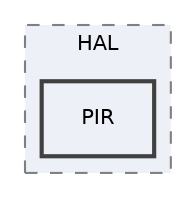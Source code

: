 digraph "Debug/HAL/PIR"
{
 // LATEX_PDF_SIZE
  edge [fontname="Helvetica",fontsize="10",labelfontname="Helvetica",labelfontsize="10"];
  node [fontname="Helvetica",fontsize="10",shape=record];
  compound=true
  subgraph clusterdir_5203062a8f8569374d78ea6563133ee6 {
    graph [ bgcolor="#edf0f7", pencolor="grey50", style="filled,dashed,", label="HAL", fontname="Helvetica", fontsize="10", URL="dir_5203062a8f8569374d78ea6563133ee6.html"]
  dir_016afe4750e4814204e8bc1107654995 [shape=box, label="PIR", style="filled,bold,", fillcolor="#edf0f7", color="grey25", URL="dir_016afe4750e4814204e8bc1107654995.html"];
  }
}
